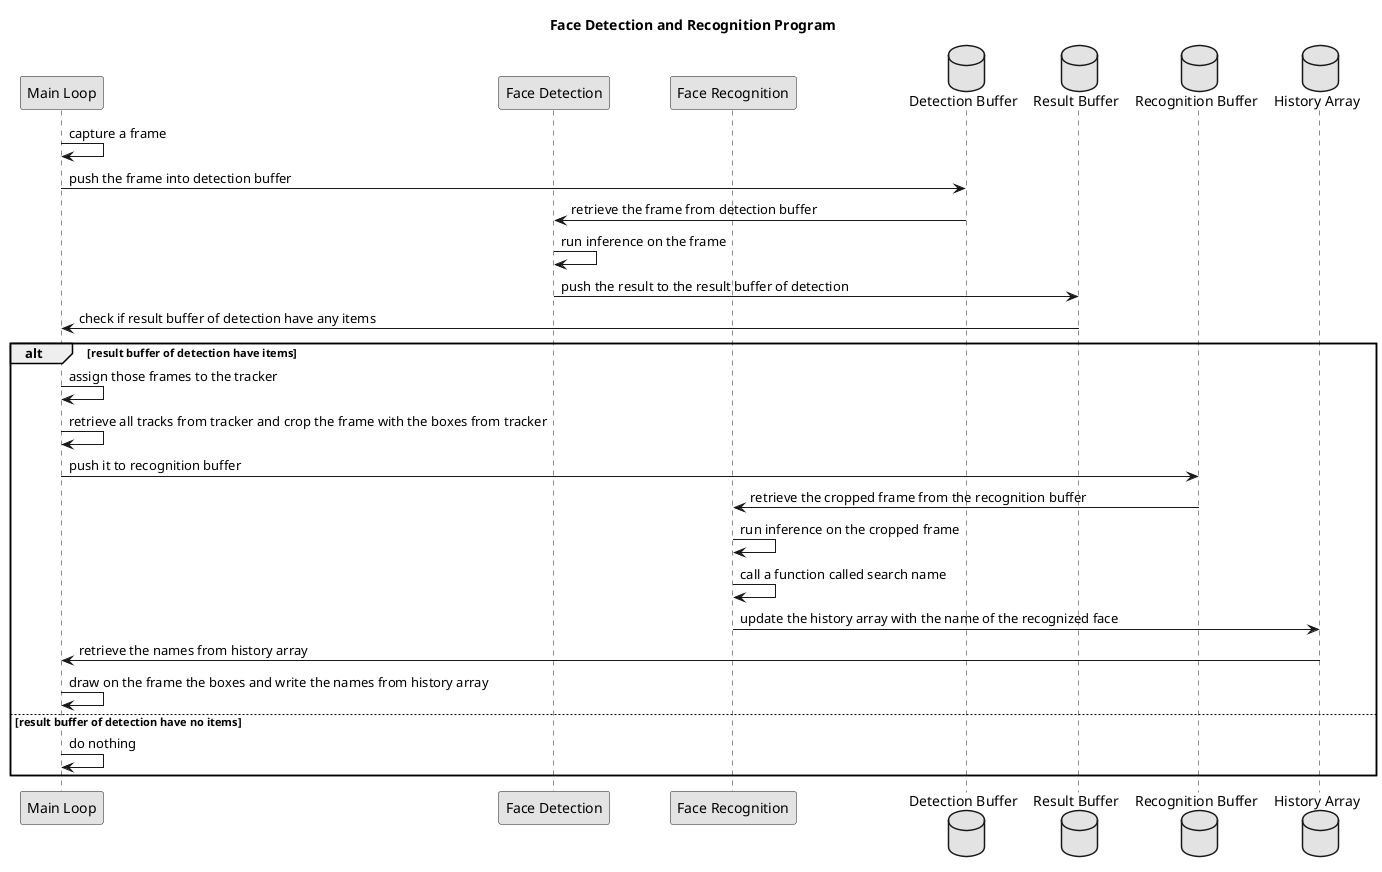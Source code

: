 @startuml
skinparam monochrome true
skinparam shadowing false

title Face Detection and Recognition Program

participant "Main Loop" as ML
participant "Face Detection" as FD
participant "Face Recognition" as FR

database "Detection Buffer" as DB
database "Result Buffer" as RB
database "Recognition Buffer" as RB2
database "History Array" as HA

ML -> ML : capture a frame
ML -> DB : push the frame into detection buffer
DB -> FD : retrieve the frame from detection buffer
FD -> FD : run inference on the frame
FD -> RB : push the result to the result buffer of detection
RB -> ML : check if result buffer of detection have any items
alt result buffer of detection have items
ML -> ML : assign those frames to the tracker
ML -> ML : retrieve all tracks from tracker and crop the frame with the boxes from tracker
ML -> RB2 : push it to recognition buffer
RB2 -> FR : retrieve the cropped frame from the recognition buffer
FR -> FR : run inference on the cropped frame
FR -> FR : call a function called search name
FR -> HA : update the history array with the name of the recognized face
HA -> ML : retrieve the names from history array
ML -> ML : draw on the frame the boxes and write the names from history array
else result buffer of detection have no items
ML -> ML : do nothing
end

@enduml
Received message. Thank you for explaining the program. Based on the search
